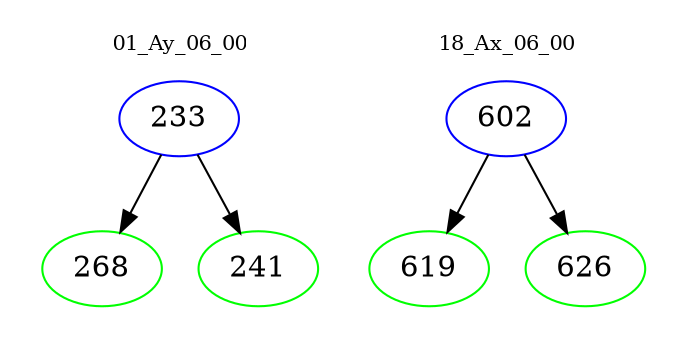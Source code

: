 digraph{
subgraph cluster_0 {
color = white
label = "01_Ay_06_00";
fontsize=10;
T0_233 [label="233", color="blue"]
T0_233 -> T0_268 [color="black"]
T0_268 [label="268", color="green"]
T0_233 -> T0_241 [color="black"]
T0_241 [label="241", color="green"]
}
subgraph cluster_1 {
color = white
label = "18_Ax_06_00";
fontsize=10;
T1_602 [label="602", color="blue"]
T1_602 -> T1_619 [color="black"]
T1_619 [label="619", color="green"]
T1_602 -> T1_626 [color="black"]
T1_626 [label="626", color="green"]
}
}
